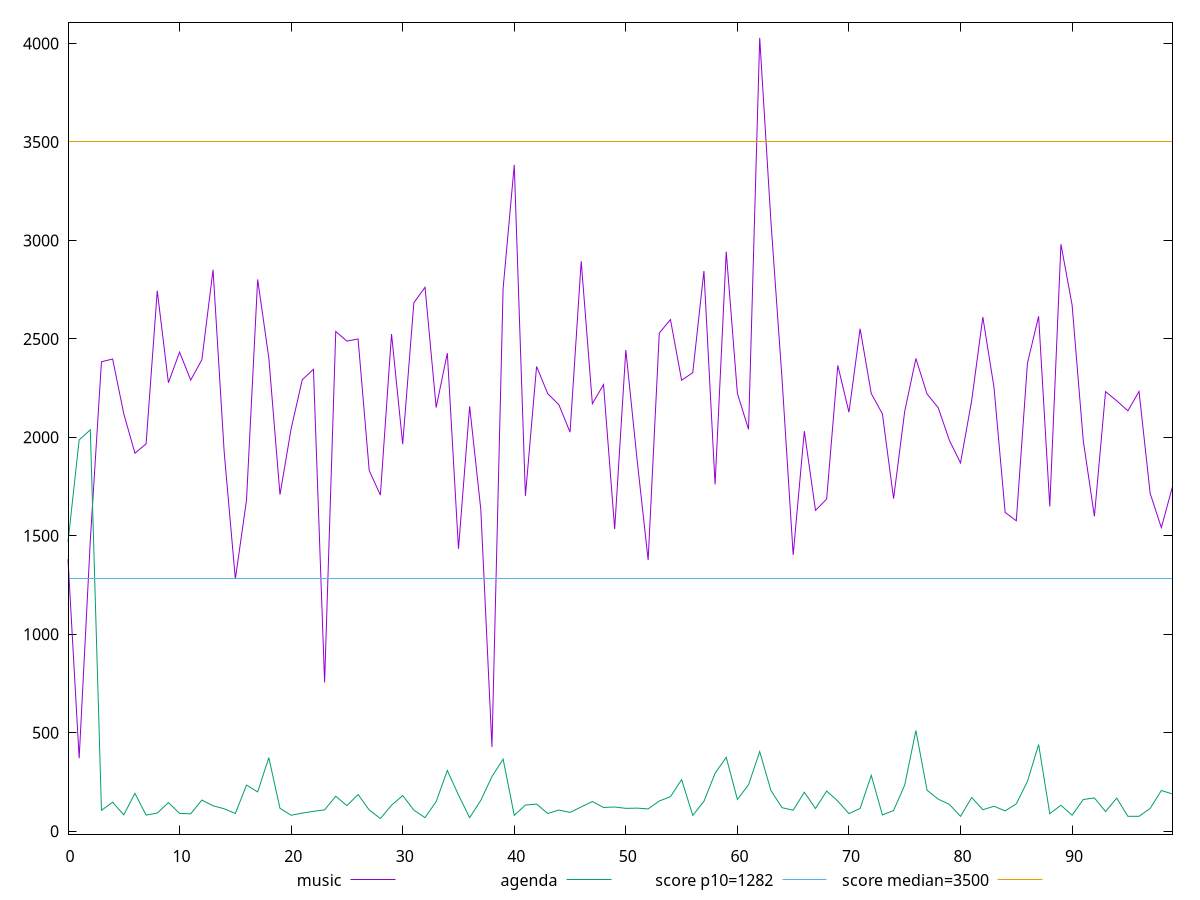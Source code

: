 reset

$music <<EOF
0 1381.7719999999995
1 370.76800000000026
2 1477.4639999999988
3 2384.0439999999994
4 2397.803999999999
5 2119.6039999999994
6 1919.5440000000006
7 1967.2559999999987
8 2744.5439999999976
9 2277.3799999999987
10 2432.8639999999996
11 2291.0399999999995
12 2394.372
13 2851.043999999998
14 1924.9359999999992
15 1280.6719999999998
16 1681.2479999999987
17 2801.7920000000004
18 2403.427999999998
19 1709.2119999999982
20 2044.063999999998
21 2292.9879999999966
22 2345.3680000000004
23 755.3880000000005
24 2537.6719999999973
25 2488.7520000000004
26 2499.8759999999993
27 1831.0959999999993
28 1706.7959999999985
29 2524.6400000000003
30 1965.4760000000003
31 2683.539999999998
32 2762.1359999999995
33 2151.4479999999994
34 2427.772
35 1433.7999999999997
36 2157.7279999999987
37 1634.7399999999993
38 428.16000000000156
39 2755.964000000001
40 3383.4639999999977
41 1703.092
42 2359.828
43 2221.936000000001
44 2165.5079999999984
45 2026.2839999999992
46 2894.467999999999
47 2170.8119999999985
48 2268.0279999999984
49 1534.2359999999994
50 2443.4839999999995
51 1891.4639999999993
52 1377.059999999999
53 2529.852000000001
54 2598.3280000000004
55 2290.236
56 2328.6399999999994
57 2844.6239999999984
58 1760.9039999999993
59 2942.808
60 2223.1919999999996
61 2040.6559999999988
62 4028.4600000000005
63 3101.235999999998
64 2297.9640000000004
65 1403.004
66 2031.6359999999984
67 1629.271999999999
68 1686.8239999999996
69 2365.263999999999
70 2127.747999999999
71 2551.695999999997
72 2222.4520000000007
73 2118.9039999999986
74 1688.9559999999994
75 2133.1039999999994
76 2400.4599999999996
77 2220.163999999999
78 2150.648
79 1985.103999999998
80 1870.1119999999985
81 2187.2560000000017
82 2610.4839999999986
83 2253.999999999999
84 1618.7839999999992
85 1576.4480000000003
86 2377.1239999999984
87 2614.607999999999
88 1649.0519999999988
89 2980.8479999999995
90 2672.4759999999997
91 1983.7279999999996
92 1599.1079999999995
93 2232.3239999999987
94 2185.5279999999993
95 2134.9359999999992
96 2233.087999999999
97 1715.3559999999998
98 1541.675999999999
99 1749.843999999998
EOF

$agenda <<EOF
0 1468.2559999999985
1 1986.9279999999994
2 2038.5079999999991
3 106.23200000000003
4 146.88799999999998
5 83.13199999999998
6 192.28800000000012
7 81.82399999999997
8 91.848
9 145.38000000000005
10 90.41999999999996
11 88.38000000000001
12 158.31600000000003
13 129.22400000000007
14 114.00000000000001
15 90.05999999999997
16 234.32800000000006
17 199.5960000000002
18 373.71999999999997
19 116.23199999999996
20 81.176
21 92.132
22 100.84399999999997
23 108.53999999999998
24 177.75600000000009
25 129.976
26 186.34
27 107.88399999999999
28 64.49600000000001
29 131.98000000000002
30 180.9600000000001
31 107.28800000000007
32 68.93199999999999
33 150.836
34 308.64399999999995
35 183.78400000000005
36 68.98399999999997
37 156.628
38 277.5640000000001
39 366.10800000000023
40 80.66399999999996
41 132.78400000000002
42 138
43 90.04399999999998
44 107.51200000000001
45 95.44399999999996
46 123.32799999999997
47 150.78800000000007
48 120.52400000000003
49 123.03200000000001
50 116.04000000000003
51 117.31600000000006
52 113.368
53 153.46800000000002
54 175.3080000000001
55 262.0680000000001
56 80.392
57 151.79200000000003
58 294.104
59 375.3799999999999
60 161.21200000000005
61 235.98800000000003
62 404.34000000000015
63 207.87600000000003
64 119.54400000000004
65 106.608
66 198.13200000000012
67 115.16
68 204.05200000000008
69 153.18
70 89.25999999999996
71 115.7520000000001
72 283.86000000000007
73 82.59999999999997
74 105.18799999999999
75 234.78000000000003
76 511.364
77 208.32400000000007
78 162.90399999999997
79 136.55599999999998
80 75.52399999999997
81 171.24000000000007
82 109.18400000000001
83 126.78400000000002
84 103.38399999999999
85 138.95600000000002
86 253.13199999999998
87 440.2440000000001
88 88.97199999999998
89 131.852
90 81.244
91 160.948
92 169.156
93 99.91199999999998
94 168.168
95 75.59599999999998
96 75.79599999999996
97 115.76799999999996
98 206.69999999999993
99 188.96799999999996
EOF

set key outside below
set xrange [0:99]
set yrange [-14.783280000000005:4107.739280000001]
set trange [-14.783280000000005:4107.739280000001]
set terminal svg size 640, 520 enhanced background rgb 'white'
set output "report/report_00029_2021-02-24T13-36-40.390Z/bootup-time/comparison/line/0_vs_1.svg"

plot $music title "music" with line, \
     $agenda title "agenda" with line, \
     1282 title "score p10=1282", \
     3500 title "score median=3500"

reset
